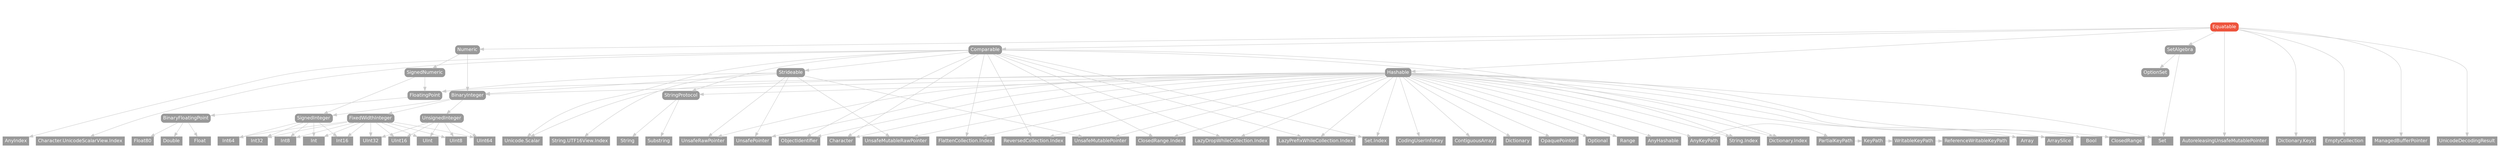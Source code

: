 strict digraph "Equatable - Type Hierarchy - SwiftDoc.org" {
    pad="0.1,0.8"
    node [shape=box, style="filled,rounded", color="#999999", fillcolor="#999999", fontcolor=white, fontname=Helvetica, fontnames="Helvetica,sansserif", fontsize=12, margin="0.07,0.05", height="0.3"]
    edge [color="#cccccc"]
    "AnyHashable" [URL="/type/AnyHashable/hierarchy/", style=filled]
    "AnyIndex" [URL="/type/AnyIndex/hierarchy/", style=filled]
    "AnyKeyPath" [URL="/type/AnyKeyPath/hierarchy/", style=filled]
    "Array" [URL="/type/Array/hierarchy/", style=filled]
    "ArraySlice" [URL="/type/ArraySlice/hierarchy/", style=filled]
    "AutoreleasingUnsafeMutablePointer" [URL="/type/AutoreleasingUnsafeMutablePointer/hierarchy/", style=filled]
    "BinaryFloatingPoint" [URL="/protocol/BinaryFloatingPoint/hierarchy/"]
    "BinaryInteger" [URL="/protocol/BinaryInteger/hierarchy/"]
    "Bool" [URL="/type/Bool/hierarchy/", style=filled]
    "Character" [URL="/type/Character/hierarchy/", style=filled]
    "Character.UnicodeScalarView.Index" [URL="/type/Character.UnicodeScalarView.Index/hierarchy/", style=filled]
    "ClosedRange" [URL="/type/ClosedRange/hierarchy/", style=filled]
    "ClosedRange.Index" [URL="/type/ClosedRange.Index/hierarchy/", style=filled]
    "CodingUserInfoKey" [URL="/type/CodingUserInfoKey/hierarchy/", style=filled]
    "Comparable" [URL="/protocol/Comparable/hierarchy/"]
    "ContiguousArray" [URL="/type/ContiguousArray/hierarchy/", style=filled]
    "Dictionary" [URL="/type/Dictionary/hierarchy/", style=filled]
    "Dictionary.Index" [URL="/type/Dictionary.Index/hierarchy/", style=filled]
    "Dictionary.Keys" [URL="/type/Dictionary.Keys/hierarchy/", style=filled]
    "Double" [URL="/type/Double/hierarchy/", style=filled]
    "EmptyCollection" [URL="/type/EmptyCollection/hierarchy/", style=filled]
    "Equatable" [URL="/protocol/Equatable/", style="filled,rounded", fillcolor="#ee543d", color="#ee543d"]
    "FixedWidthInteger" [URL="/protocol/FixedWidthInteger/hierarchy/"]
    "FlattenCollection.Index" [URL="/type/FlattenCollection.Index/hierarchy/", style=filled]
    "Float" [URL="/type/Float/hierarchy/", style=filled]
    "Float80" [URL="/type/Float80/hierarchy/", style=filled]
    "FloatingPoint" [URL="/protocol/FloatingPoint/hierarchy/"]
    "Hashable" [URL="/protocol/Hashable/hierarchy/"]
    "Int" [URL="/type/Int/hierarchy/", style=filled]
    "Int16" [URL="/type/Int16/hierarchy/", style=filled]
    "Int32" [URL="/type/Int32/hierarchy/", style=filled]
    "Int64" [URL="/type/Int64/hierarchy/", style=filled]
    "Int8" [URL="/type/Int8/hierarchy/", style=filled]
    "KeyPath" [URL="/type/KeyPath/hierarchy/", style=filled]
    "LazyDropWhileCollection.Index" [URL="/type/LazyDropWhileCollection.Index/hierarchy/", style=filled]
    "LazyPrefixWhileCollection.Index" [URL="/type/LazyPrefixWhileCollection.Index/hierarchy/", style=filled]
    "ManagedBufferPointer" [URL="/type/ManagedBufferPointer/hierarchy/", style=filled]
    "Numeric" [URL="/protocol/Numeric/hierarchy/"]
    "ObjectIdentifier" [URL="/type/ObjectIdentifier/hierarchy/", style=filled]
    "OpaquePointer" [URL="/type/OpaquePointer/hierarchy/", style=filled]
    "OptionSet" [URL="/protocol/OptionSet/hierarchy/"]
    "Optional" [URL="/type/Optional/hierarchy/", style=filled]
    "PartialKeyPath" [URL="/type/PartialKeyPath/hierarchy/", style=filled]
    "Range" [URL="/type/Range/hierarchy/", style=filled]
    "ReferenceWritableKeyPath" [URL="/type/ReferenceWritableKeyPath/hierarchy/", style=filled]
    "ReversedCollection.Index" [URL="/type/ReversedCollection.Index/hierarchy/", style=filled]
    "Set" [URL="/type/Set/hierarchy/", style=filled]
    "Set.Index" [URL="/type/Set.Index/hierarchy/", style=filled]
    "SetAlgebra" [URL="/protocol/SetAlgebra/hierarchy/"]
    "SignedInteger" [URL="/protocol/SignedInteger/hierarchy/"]
    "SignedNumeric" [URL="/protocol/SignedNumeric/hierarchy/"]
    "Strideable" [URL="/protocol/Strideable/hierarchy/"]
    "String" [URL="/type/String/hierarchy/", style=filled]
    "String.Index" [URL="/type/String.Index/hierarchy/", style=filled]
    "String.UTF16View.Index" [URL="/type/String.UTF16View.Index/hierarchy/", style=filled]
    "StringProtocol" [URL="/protocol/StringProtocol/hierarchy/"]
    "Substring" [URL="/type/Substring/hierarchy/", style=filled]
    "UInt" [URL="/type/UInt/hierarchy/", style=filled]
    "UInt16" [URL="/type/UInt16/hierarchy/", style=filled]
    "UInt32" [URL="/type/UInt32/hierarchy/", style=filled]
    "UInt64" [URL="/type/UInt64/hierarchy/", style=filled]
    "UInt8" [URL="/type/UInt8/hierarchy/", style=filled]
    "Unicode.Scalar" [URL="/type/Unicode.Scalar/hierarchy/", style=filled]
    "UnicodeDecodingResult" [URL="/type/UnicodeDecodingResult/hierarchy/", style=filled]
    "UnsafeMutablePointer" [URL="/type/UnsafeMutablePointer/hierarchy/", style=filled]
    "UnsafeMutableRawPointer" [URL="/type/UnsafeMutableRawPointer/hierarchy/", style=filled]
    "UnsafePointer" [URL="/type/UnsafePointer/hierarchy/", style=filled]
    "UnsafeRawPointer" [URL="/type/UnsafeRawPointer/hierarchy/", style=filled]
    "UnsignedInteger" [URL="/protocol/UnsignedInteger/hierarchy/"]
    "WritableKeyPath" [URL="/type/WritableKeyPath/hierarchy/", style=filled]    "Equatable" -> "AutoreleasingUnsafeMutablePointer"
    "Equatable" -> "Comparable"
    "Equatable" -> "EmptyCollection"
    "Equatable" -> "Hashable"
    "Equatable" -> "ManagedBufferPointer"
    "Equatable" -> "Numeric"
    "Equatable" -> "SetAlgebra"
    "Equatable" -> "UnicodeDecodingResult"
    "Equatable" -> "Dictionary.Keys"
    "Comparable" -> "AnyIndex"
    "Comparable" -> "Character"
    "Comparable" -> "ObjectIdentifier"
    "Comparable" -> "Strideable"
    "Comparable" -> "StringProtocol"
    "Comparable" -> "Character.UnicodeScalarView.Index"
    "Comparable" -> "ClosedRange.Index"
    "Comparable" -> "Dictionary.Index"
    "Comparable" -> "FlattenCollection.Index"
    "Comparable" -> "LazyDropWhileCollection.Index"
    "Comparable" -> "LazyPrefixWhileCollection.Index"
    "Comparable" -> "ReversedCollection.Index"
    "Comparable" -> "Set.Index"
    "Comparable" -> "String.Index"
    "Comparable" -> "Unicode.Scalar"
    "Strideable" -> "BinaryInteger"
    "Strideable" -> "FloatingPoint"
    "Strideable" -> "UnsafeMutablePointer"
    "Strideable" -> "UnsafeMutableRawPointer"
    "Strideable" -> "UnsafePointer"
    "Strideable" -> "UnsafeRawPointer"
    "Strideable" -> "String.UTF16View.Index"
    "BinaryInteger" -> "FixedWidthInteger"
    "BinaryInteger" -> "SignedInteger"
    "BinaryInteger" -> "UnsignedInteger"
    "FixedWidthInteger" -> "Int"
    "FixedWidthInteger" -> "Int16"
    "FixedWidthInteger" -> "Int32"
    "FixedWidthInteger" -> "Int64"
    "FixedWidthInteger" -> "Int8"
    "FixedWidthInteger" -> "UInt"
    "FixedWidthInteger" -> "UInt16"
    "FixedWidthInteger" -> "UInt32"
    "FixedWidthInteger" -> "UInt64"
    "FixedWidthInteger" -> "UInt8"
    "SignedInteger" -> "Int"
    "SignedInteger" -> "Int16"
    "SignedInteger" -> "Int32"
    "SignedInteger" -> "Int64"
    "SignedInteger" -> "Int8"
    "UnsignedInteger" -> "UInt"
    "UnsignedInteger" -> "UInt16"
    "UnsignedInteger" -> "UInt32"
    "UnsignedInteger" -> "UInt64"
    "UnsignedInteger" -> "UInt8"
    "FloatingPoint" -> "BinaryFloatingPoint"
    "BinaryFloatingPoint" -> "Double"
    "BinaryFloatingPoint" -> "Float"
    "BinaryFloatingPoint" -> "Float80"
    "StringProtocol" -> "String"
    "StringProtocol" -> "Substring"
    "Hashable" -> "AnyHashable"
    "Hashable" -> "AnyKeyPath"
    "Hashable" -> "Array"
    "Hashable" -> "ArraySlice"
    "Hashable" -> "BinaryInteger"
    "Hashable" -> "Bool"
    "Hashable" -> "Character"
    "Hashable" -> "ClosedRange"
    "Hashable" -> "CodingUserInfoKey"
    "Hashable" -> "ContiguousArray"
    "Hashable" -> "Dictionary"
    "Hashable" -> "FloatingPoint"
    "Hashable" -> "ObjectIdentifier"
    "Hashable" -> "OpaquePointer"
    "Hashable" -> "Optional"
    "Hashable" -> "Range"
    "Hashable" -> "Set"
    "Hashable" -> "StringProtocol"
    "Hashable" -> "UnsafeMutablePointer"
    "Hashable" -> "UnsafeMutableRawPointer"
    "Hashable" -> "UnsafePointer"
    "Hashable" -> "UnsafeRawPointer"
    "Hashable" -> "ClosedRange.Index"
    "Hashable" -> "Dictionary.Index"
    "Hashable" -> "FlattenCollection.Index"
    "Hashable" -> "LazyDropWhileCollection.Index"
    "Hashable" -> "LazyPrefixWhileCollection.Index"
    "Hashable" -> "ReversedCollection.Index"
    "Hashable" -> "Set.Index"
    "Hashable" -> "String.Index"
    "Hashable" -> "Unicode.Scalar"
    "AnyKeyPath" -> "PartialKeyPath"
    "PartialKeyPath" -> "KeyPath"
    "KeyPath" -> "WritableKeyPath"
    "WritableKeyPath" -> "ReferenceWritableKeyPath"
    "BinaryInteger" -> "FixedWidthInteger"
    "BinaryInteger" -> "SignedInteger"
    "BinaryInteger" -> "UnsignedInteger"
    "FixedWidthInteger" -> "Int"
    "FixedWidthInteger" -> "Int16"
    "FixedWidthInteger" -> "Int32"
    "FixedWidthInteger" -> "Int64"
    "FixedWidthInteger" -> "Int8"
    "FixedWidthInteger" -> "UInt"
    "FixedWidthInteger" -> "UInt16"
    "FixedWidthInteger" -> "UInt32"
    "FixedWidthInteger" -> "UInt64"
    "FixedWidthInteger" -> "UInt8"
    "SignedInteger" -> "Int"
    "SignedInteger" -> "Int16"
    "SignedInteger" -> "Int32"
    "SignedInteger" -> "Int64"
    "SignedInteger" -> "Int8"
    "UnsignedInteger" -> "UInt"
    "UnsignedInteger" -> "UInt16"
    "UnsignedInteger" -> "UInt32"
    "UnsignedInteger" -> "UInt64"
    "UnsignedInteger" -> "UInt8"
    "FloatingPoint" -> "BinaryFloatingPoint"
    "BinaryFloatingPoint" -> "Double"
    "BinaryFloatingPoint" -> "Float"
    "BinaryFloatingPoint" -> "Float80"
    "StringProtocol" -> "String"
    "StringProtocol" -> "Substring"
    "Numeric" -> "BinaryInteger"
    "Numeric" -> "SignedNumeric"
    "BinaryInteger" -> "FixedWidthInteger"
    "BinaryInteger" -> "SignedInteger"
    "BinaryInteger" -> "UnsignedInteger"
    "FixedWidthInteger" -> "Int"
    "FixedWidthInteger" -> "Int16"
    "FixedWidthInteger" -> "Int32"
    "FixedWidthInteger" -> "Int64"
    "FixedWidthInteger" -> "Int8"
    "FixedWidthInteger" -> "UInt"
    "FixedWidthInteger" -> "UInt16"
    "FixedWidthInteger" -> "UInt32"
    "FixedWidthInteger" -> "UInt64"
    "FixedWidthInteger" -> "UInt8"
    "SignedInteger" -> "Int"
    "SignedInteger" -> "Int16"
    "SignedInteger" -> "Int32"
    "SignedInteger" -> "Int64"
    "SignedInteger" -> "Int8"
    "UnsignedInteger" -> "UInt"
    "UnsignedInteger" -> "UInt16"
    "UnsignedInteger" -> "UInt32"
    "UnsignedInteger" -> "UInt64"
    "UnsignedInteger" -> "UInt8"
    "SignedNumeric" -> "FloatingPoint"
    "SignedNumeric" -> "SignedInteger"
    "FloatingPoint" -> "BinaryFloatingPoint"
    "BinaryFloatingPoint" -> "Double"
    "BinaryFloatingPoint" -> "Float"
    "BinaryFloatingPoint" -> "Float80"
    "SignedInteger" -> "Int"
    "SignedInteger" -> "Int16"
    "SignedInteger" -> "Int32"
    "SignedInteger" -> "Int64"
    "SignedInteger" -> "Int8"
    "SetAlgebra" -> "OptionSet"
    "SetAlgebra" -> "Set"
    subgraph Types {
        rank = max; "AutoreleasingUnsafeMutablePointer"; "EmptyCollection"; "ManagedBufferPointer"; "UnicodeDecodingResult"; "Dictionary.Keys"; "AnyIndex"; "Character"; "ObjectIdentifier"; "Character.UnicodeScalarView.Index"; "ClosedRange.Index"; "Dictionary.Index"; "FlattenCollection.Index"; "LazyDropWhileCollection.Index"; "LazyPrefixWhileCollection.Index"; "ReversedCollection.Index"; "Set.Index"; "String.Index"; "Unicode.Scalar"; "UnsafeMutablePointer"; "UnsafeMutableRawPointer"; "UnsafePointer"; "UnsafeRawPointer"; "String.UTF16View.Index"; "Int"; "Int16"; "Int32"; "Int64"; "Int8"; "UInt"; "UInt16"; "UInt32"; "UInt64"; "UInt8"; "Double"; "Float"; "Float80"; "String"; "Substring"; "AnyHashable"; "AnyKeyPath"; "Array"; "ArraySlice"; "Bool"; "ClosedRange"; "CodingUserInfoKey"; "ContiguousArray"; "Dictionary"; "OpaquePointer"; "Optional"; "Range"; "Set"; "PartialKeyPath"; "KeyPath"; "WritableKeyPath"; "ReferenceWritableKeyPath";
    }
}